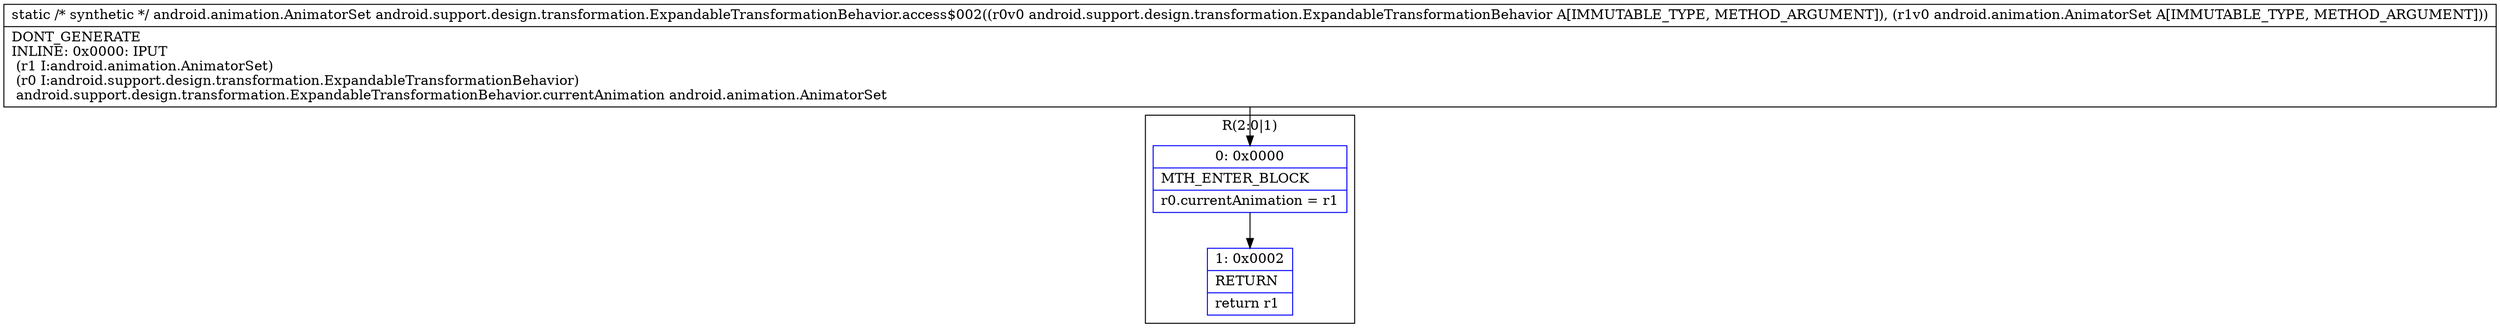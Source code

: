 digraph "CFG forandroid.support.design.transformation.ExpandableTransformationBehavior.access$002(Landroid\/support\/design\/transformation\/ExpandableTransformationBehavior;Landroid\/animation\/AnimatorSet;)Landroid\/animation\/AnimatorSet;" {
subgraph cluster_Region_642728079 {
label = "R(2:0|1)";
node [shape=record,color=blue];
Node_0 [shape=record,label="{0\:\ 0x0000|MTH_ENTER_BLOCK\l|r0.currentAnimation = r1\l}"];
Node_1 [shape=record,label="{1\:\ 0x0002|RETURN\l|return r1\l}"];
}
MethodNode[shape=record,label="{static \/* synthetic *\/ android.animation.AnimatorSet android.support.design.transformation.ExpandableTransformationBehavior.access$002((r0v0 android.support.design.transformation.ExpandableTransformationBehavior A[IMMUTABLE_TYPE, METHOD_ARGUMENT]), (r1v0 android.animation.AnimatorSet A[IMMUTABLE_TYPE, METHOD_ARGUMENT]))  | DONT_GENERATE\lINLINE: 0x0000: IPUT  \l  (r1 I:android.animation.AnimatorSet)\l  (r0 I:android.support.design.transformation.ExpandableTransformationBehavior)\l android.support.design.transformation.ExpandableTransformationBehavior.currentAnimation android.animation.AnimatorSet\l}"];
MethodNode -> Node_0;
Node_0 -> Node_1;
}

